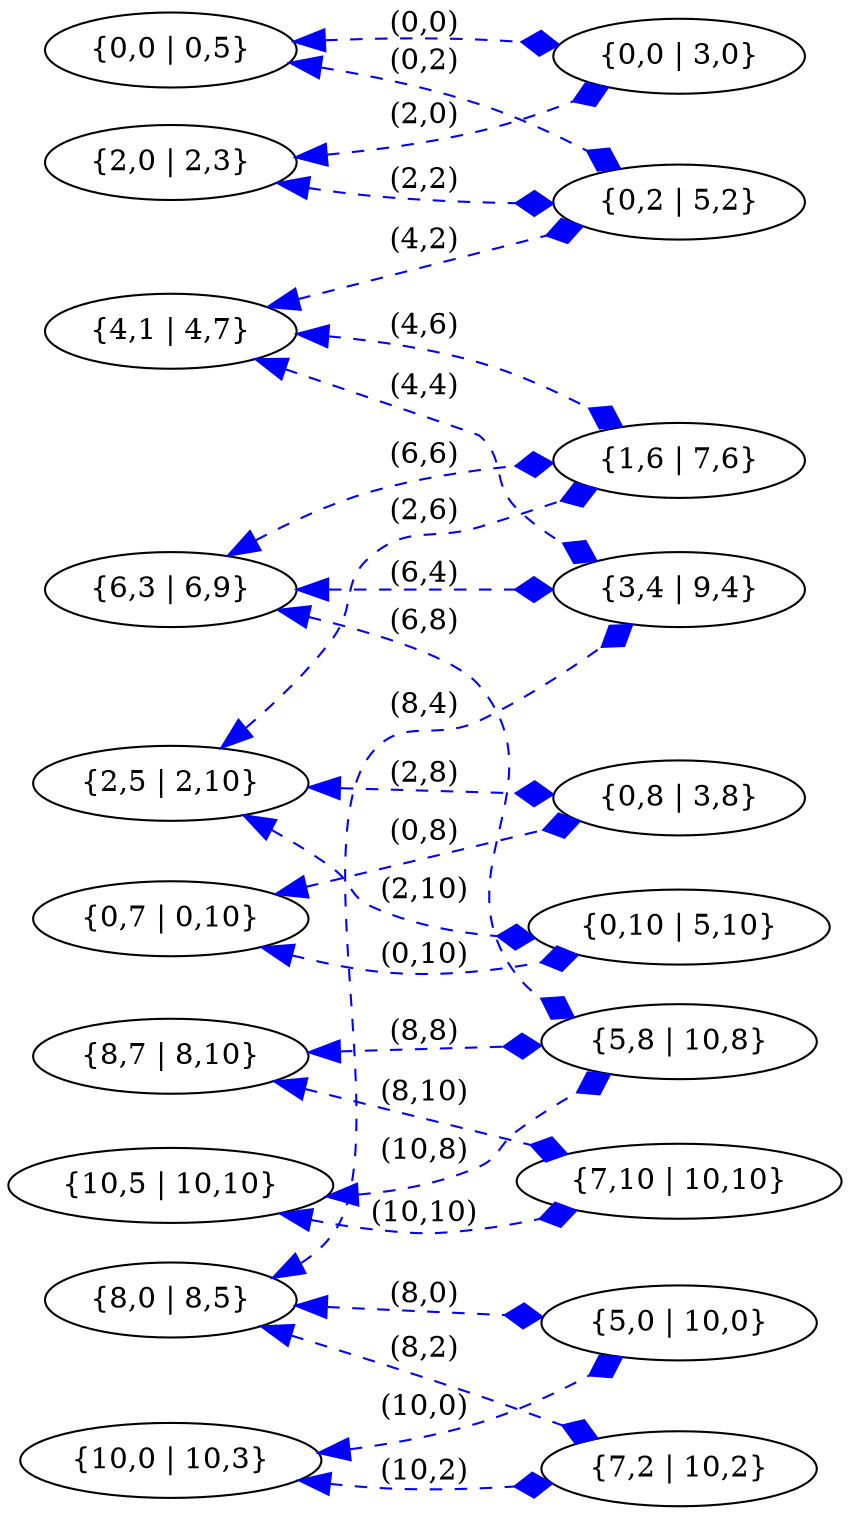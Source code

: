 digraph G {
    node [shape=ellipse];
    rankdir=LR;
    nodesep=0.15;
    ranksep=0.5;
    concentrate=true;
    slot0 [label="{0,0 | 0,5}"];
    slot1 [label="{0,7 | 0,10}"];
    slot2 [label="{2,0 | 2,3}"];
    slot3 [label="{2,5 | 2,10}"];
    slot4 [label="{4,1 | 4,7}"];
    slot5 [label="{6,3 | 6,9}"];
    slot6 [label="{8,0 | 8,5}"];
    slot7 [label="{8,7 | 8,10}"];
    slot8 [label="{10,0 | 10,3}"];
    slot9 [label="{10,5 | 10,10}"];
    slot10 [label="{0,0 | 3,0}"];
    slot11 [label="{5,0 | 10,0}"];
    slot12 [label="{0,2 | 5,2}"];
    slot13 [label="{7,2 | 10,2}"];
    slot14 [label="{3,4 | 9,4}"];
    slot15 [label="{1,6 | 7,6}"];
    slot16 [label="{0,8 | 3,8}"];
    slot17 [label="{5,8 | 10,8}"];
    slot18 [label="{0,10 | 5,10}"];
    slot19 [label="{7,10 | 10,10}"];
    slot0 -> slot10 [label="(0,0)", color="blue", style="dashed", arrowhead="diamond", arrowsize=1.5, dir="both"];
    slot0 -> slot12 [label="(0,2)", color="blue", style="dashed", arrowhead="diamond", arrowsize=1.5, dir="both"];
    slot1 -> slot16 [label="(0,8)", color="blue", style="dashed", arrowhead="diamond", arrowsize=1.5, dir="both"];
    slot1 -> slot18 [label="(0,10)", color="blue", style="dashed", arrowhead="diamond", arrowsize=1.5, dir="both"];
    slot2 -> slot10 [label="(2,0)", color="blue", style="dashed", arrowhead="diamond", arrowsize=1.5, dir="both"];
    slot2 -> slot12 [label="(2,2)", color="blue", style="dashed", arrowhead="diamond", arrowsize=1.5, dir="both"];
    slot3 -> slot15 [label="(2,6)", color="blue", style="dashed", arrowhead="diamond", arrowsize=1.5, dir="both"];
    slot3 -> slot16 [label="(2,8)", color="blue", style="dashed", arrowhead="diamond", arrowsize=1.5, dir="both"];
    slot3 -> slot18 [label="(2,10)", color="blue", style="dashed", arrowhead="diamond", arrowsize=1.5, dir="both"];
    slot4 -> slot12 [label="(4,2)", color="blue", style="dashed", arrowhead="diamond", arrowsize=1.5, dir="both"];
    slot4 -> slot14 [label="(4,4)", color="blue", style="dashed", arrowhead="diamond", arrowsize=1.5, dir="both"];
    slot4 -> slot15 [label="(4,6)", color="blue", style="dashed", arrowhead="diamond", arrowsize=1.5, dir="both"];
    slot5 -> slot14 [label="(6,4)", color="blue", style="dashed", arrowhead="diamond", arrowsize=1.5, dir="both"];
    slot5 -> slot15 [label="(6,6)", color="blue", style="dashed", arrowhead="diamond", arrowsize=1.5, dir="both"];
    slot5 -> slot17 [label="(6,8)", color="blue", style="dashed", arrowhead="diamond", arrowsize=1.5, dir="both"];
    slot6 -> slot11 [label="(8,0)", color="blue", style="dashed", arrowhead="diamond", arrowsize=1.5, dir="both"];
    slot6 -> slot13 [label="(8,2)", color="blue", style="dashed", arrowhead="diamond", arrowsize=1.5, dir="both"];
    slot6 -> slot14 [label="(8,4)", color="blue", style="dashed", arrowhead="diamond", arrowsize=1.5, dir="both"];
    slot7 -> slot17 [label="(8,8)", color="blue", style="dashed", arrowhead="diamond", arrowsize=1.5, dir="both"];
    slot7 -> slot19 [label="(8,10)", color="blue", style="dashed", arrowhead="diamond", arrowsize=1.5, dir="both"];
    slot8 -> slot11 [label="(10,0)", color="blue", style="dashed", arrowhead="diamond", arrowsize=1.5, dir="both"];
    slot8 -> slot13 [label="(10,2)", color="blue", style="dashed", arrowhead="diamond", arrowsize=1.5, dir="both"];
    slot9 -> slot17 [label="(10,8)", color="blue", style="dashed", arrowhead="diamond", arrowsize=1.5, dir="both"];
    slot9 -> slot19 [label="(10,10)", color="blue", style="dashed", arrowhead="diamond", arrowsize=1.5, dir="both"];
}
